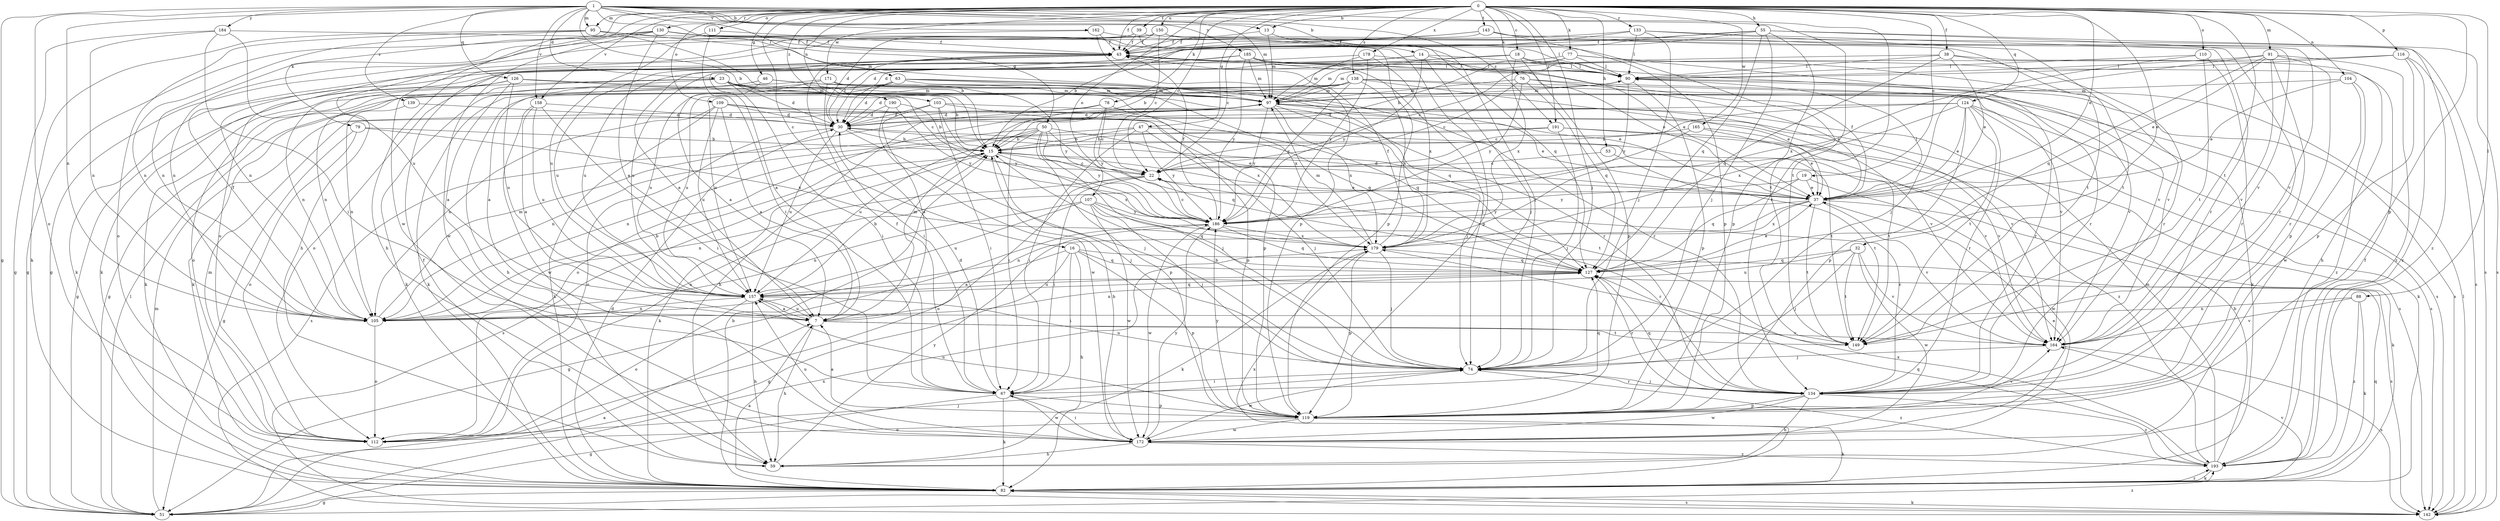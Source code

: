 strict digraph  {
0;
1;
7;
13;
14;
15;
16;
18;
19;
22;
23;
30;
32;
37;
38;
39;
43;
46;
47;
50;
51;
53;
55;
59;
63;
67;
74;
76;
77;
78;
79;
82;
88;
90;
91;
95;
97;
103;
104;
105;
107;
109;
110;
111;
112;
116;
119;
124;
126;
127;
130;
133;
134;
138;
139;
142;
143;
149;
150;
157;
158;
162;
164;
165;
171;
172;
178;
179;
184;
185;
186;
190;
191;
193;
0 -> 13  [label=b];
0 -> 16  [label=c];
0 -> 18  [label=c];
0 -> 19  [label=c];
0 -> 22  [label=c];
0 -> 32  [label=e];
0 -> 37  [label=e];
0 -> 38  [label=f];
0 -> 39  [label=f];
0 -> 43  [label=f];
0 -> 46  [label=g];
0 -> 47  [label=g];
0 -> 53  [label=h];
0 -> 55  [label=h];
0 -> 74  [label=j];
0 -> 76  [label=k];
0 -> 77  [label=k];
0 -> 78  [label=k];
0 -> 79  [label=k];
0 -> 88  [label=l];
0 -> 91  [label=m];
0 -> 95  [label=m];
0 -> 103  [label=n];
0 -> 104  [label=n];
0 -> 107  [label=o];
0 -> 109  [label=o];
0 -> 110  [label=o];
0 -> 111  [label=o];
0 -> 116  [label=p];
0 -> 119  [label=p];
0 -> 124  [label=q];
0 -> 130  [label=r];
0 -> 133  [label=r];
0 -> 138  [label=s];
0 -> 143  [label=t];
0 -> 149  [label=t];
0 -> 150  [label=u];
0 -> 158  [label=v];
0 -> 165  [label=w];
0 -> 171  [label=w];
0 -> 172  [label=w];
0 -> 178  [label=x];
0 -> 190  [label=z];
0 -> 191  [label=z];
1 -> 13  [label=b];
1 -> 14  [label=b];
1 -> 15  [label=b];
1 -> 23  [label=d];
1 -> 50  [label=g];
1 -> 51  [label=g];
1 -> 63  [label=i];
1 -> 95  [label=m];
1 -> 97  [label=m];
1 -> 105  [label=n];
1 -> 112  [label=o];
1 -> 126  [label=q];
1 -> 134  [label=r];
1 -> 139  [label=s];
1 -> 149  [label=t];
1 -> 158  [label=v];
1 -> 162  [label=v];
1 -> 184  [label=y];
1 -> 185  [label=y];
1 -> 191  [label=z];
7 -> 59  [label=h];
7 -> 97  [label=m];
7 -> 149  [label=t];
7 -> 157  [label=u];
7 -> 164  [label=v];
13 -> 43  [label=f];
13 -> 74  [label=j];
13 -> 97  [label=m];
14 -> 37  [label=e];
14 -> 74  [label=j];
14 -> 82  [label=k];
14 -> 90  [label=l];
14 -> 157  [label=u];
14 -> 186  [label=y];
15 -> 22  [label=c];
15 -> 74  [label=j];
15 -> 82  [label=k];
15 -> 142  [label=s];
15 -> 149  [label=t];
15 -> 179  [label=x];
16 -> 7  [label=a];
16 -> 51  [label=g];
16 -> 59  [label=h];
16 -> 67  [label=i];
16 -> 119  [label=p];
16 -> 127  [label=q];
16 -> 142  [label=s];
18 -> 15  [label=b];
18 -> 90  [label=l];
18 -> 97  [label=m];
18 -> 119  [label=p];
18 -> 164  [label=v];
18 -> 179  [label=x];
19 -> 37  [label=e];
19 -> 127  [label=q];
19 -> 172  [label=w];
19 -> 186  [label=y];
22 -> 37  [label=e];
22 -> 67  [label=i];
22 -> 105  [label=n];
22 -> 112  [label=o];
23 -> 15  [label=b];
23 -> 22  [label=c];
23 -> 30  [label=d];
23 -> 67  [label=i];
23 -> 82  [label=k];
23 -> 97  [label=m];
23 -> 105  [label=n];
23 -> 112  [label=o];
23 -> 119  [label=p];
30 -> 15  [label=b];
30 -> 43  [label=f];
30 -> 74  [label=j];
30 -> 112  [label=o];
30 -> 149  [label=t];
30 -> 157  [label=u];
32 -> 74  [label=j];
32 -> 127  [label=q];
32 -> 149  [label=t];
32 -> 157  [label=u];
32 -> 164  [label=v];
32 -> 172  [label=w];
37 -> 30  [label=d];
37 -> 43  [label=f];
37 -> 82  [label=k];
37 -> 90  [label=l];
37 -> 105  [label=n];
37 -> 149  [label=t];
37 -> 164  [label=v];
37 -> 179  [label=x];
37 -> 186  [label=y];
38 -> 22  [label=c];
38 -> 37  [label=e];
38 -> 59  [label=h];
38 -> 90  [label=l];
38 -> 127  [label=q];
38 -> 134  [label=r];
39 -> 30  [label=d];
39 -> 43  [label=f];
39 -> 112  [label=o];
39 -> 119  [label=p];
39 -> 142  [label=s];
43 -> 90  [label=l];
43 -> 157  [label=u];
46 -> 7  [label=a];
46 -> 51  [label=g];
46 -> 82  [label=k];
46 -> 97  [label=m];
46 -> 164  [label=v];
46 -> 186  [label=y];
47 -> 15  [label=b];
47 -> 67  [label=i];
47 -> 74  [label=j];
47 -> 105  [label=n];
47 -> 149  [label=t];
47 -> 186  [label=y];
50 -> 15  [label=b];
50 -> 37  [label=e];
50 -> 67  [label=i];
50 -> 74  [label=j];
50 -> 119  [label=p];
50 -> 127  [label=q];
50 -> 142  [label=s];
50 -> 157  [label=u];
50 -> 186  [label=y];
51 -> 7  [label=a];
51 -> 90  [label=l];
51 -> 97  [label=m];
51 -> 179  [label=x];
51 -> 193  [label=z];
53 -> 22  [label=c];
53 -> 149  [label=t];
55 -> 22  [label=c];
55 -> 43  [label=f];
55 -> 74  [label=j];
55 -> 105  [label=n];
55 -> 119  [label=p];
55 -> 127  [label=q];
55 -> 134  [label=r];
55 -> 193  [label=z];
59 -> 43  [label=f];
59 -> 186  [label=y];
63 -> 7  [label=a];
63 -> 30  [label=d];
63 -> 82  [label=k];
63 -> 97  [label=m];
63 -> 127  [label=q];
63 -> 134  [label=r];
63 -> 157  [label=u];
63 -> 179  [label=x];
67 -> 30  [label=d];
67 -> 43  [label=f];
67 -> 51  [label=g];
67 -> 82  [label=k];
67 -> 119  [label=p];
67 -> 127  [label=q];
67 -> 172  [label=w];
74 -> 15  [label=b];
74 -> 67  [label=i];
74 -> 134  [label=r];
74 -> 157  [label=u];
74 -> 172  [label=w];
74 -> 193  [label=z];
76 -> 22  [label=c];
76 -> 37  [label=e];
76 -> 97  [label=m];
76 -> 127  [label=q];
76 -> 134  [label=r];
76 -> 186  [label=y];
77 -> 7  [label=a];
77 -> 15  [label=b];
77 -> 90  [label=l];
77 -> 97  [label=m];
77 -> 134  [label=r];
77 -> 164  [label=v];
78 -> 22  [label=c];
78 -> 30  [label=d];
78 -> 59  [label=h];
78 -> 127  [label=q];
78 -> 186  [label=y];
79 -> 15  [label=b];
79 -> 51  [label=g];
79 -> 112  [label=o];
79 -> 179  [label=x];
82 -> 7  [label=a];
82 -> 15  [label=b];
82 -> 30  [label=d];
82 -> 51  [label=g];
82 -> 127  [label=q];
82 -> 142  [label=s];
82 -> 164  [label=v];
82 -> 179  [label=x];
82 -> 193  [label=z];
88 -> 82  [label=k];
88 -> 105  [label=n];
88 -> 164  [label=v];
88 -> 193  [label=z];
90 -> 97  [label=m];
90 -> 119  [label=p];
90 -> 142  [label=s];
90 -> 186  [label=y];
91 -> 37  [label=e];
91 -> 74  [label=j];
91 -> 90  [label=l];
91 -> 119  [label=p];
91 -> 127  [label=q];
91 -> 134  [label=r];
91 -> 164  [label=v];
91 -> 193  [label=z];
95 -> 15  [label=b];
95 -> 43  [label=f];
95 -> 82  [label=k];
95 -> 97  [label=m];
95 -> 105  [label=n];
95 -> 112  [label=o];
97 -> 30  [label=d];
97 -> 37  [label=e];
97 -> 74  [label=j];
97 -> 112  [label=o];
97 -> 164  [label=v];
97 -> 179  [label=x];
97 -> 186  [label=y];
103 -> 7  [label=a];
103 -> 30  [label=d];
103 -> 67  [label=i];
103 -> 119  [label=p];
103 -> 142  [label=s];
103 -> 186  [label=y];
104 -> 37  [label=e];
104 -> 97  [label=m];
104 -> 172  [label=w];
104 -> 193  [label=z];
105 -> 15  [label=b];
105 -> 43  [label=f];
105 -> 97  [label=m];
105 -> 112  [label=o];
107 -> 74  [label=j];
107 -> 105  [label=n];
107 -> 127  [label=q];
107 -> 134  [label=r];
107 -> 157  [label=u];
107 -> 172  [label=w];
107 -> 186  [label=y];
109 -> 7  [label=a];
109 -> 30  [label=d];
109 -> 82  [label=k];
109 -> 105  [label=n];
109 -> 127  [label=q];
109 -> 157  [label=u];
109 -> 164  [label=v];
109 -> 179  [label=x];
110 -> 90  [label=l];
110 -> 134  [label=r];
110 -> 149  [label=t];
110 -> 179  [label=x];
111 -> 43  [label=f];
111 -> 67  [label=i];
111 -> 157  [label=u];
112 -> 74  [label=j];
112 -> 97  [label=m];
116 -> 90  [label=l];
116 -> 119  [label=p];
116 -> 142  [label=s];
116 -> 157  [label=u];
116 -> 193  [label=z];
119 -> 7  [label=a];
119 -> 82  [label=k];
119 -> 112  [label=o];
119 -> 157  [label=u];
119 -> 164  [label=v];
119 -> 172  [label=w];
119 -> 186  [label=y];
124 -> 22  [label=c];
124 -> 30  [label=d];
124 -> 37  [label=e];
124 -> 82  [label=k];
124 -> 119  [label=p];
124 -> 134  [label=r];
124 -> 142  [label=s];
124 -> 149  [label=t];
124 -> 179  [label=x];
126 -> 7  [label=a];
126 -> 51  [label=g];
126 -> 97  [label=m];
126 -> 105  [label=n];
126 -> 134  [label=r];
126 -> 157  [label=u];
127 -> 37  [label=e];
127 -> 105  [label=n];
127 -> 134  [label=r];
127 -> 157  [label=u];
130 -> 7  [label=a];
130 -> 43  [label=f];
130 -> 51  [label=g];
130 -> 59  [label=h];
130 -> 90  [label=l];
130 -> 105  [label=n];
130 -> 127  [label=q];
130 -> 164  [label=v];
130 -> 172  [label=w];
133 -> 30  [label=d];
133 -> 43  [label=f];
133 -> 74  [label=j];
133 -> 90  [label=l];
133 -> 134  [label=r];
133 -> 149  [label=t];
134 -> 22  [label=c];
134 -> 59  [label=h];
134 -> 74  [label=j];
134 -> 119  [label=p];
134 -> 127  [label=q];
134 -> 172  [label=w];
134 -> 193  [label=z];
138 -> 30  [label=d];
138 -> 37  [label=e];
138 -> 59  [label=h];
138 -> 82  [label=k];
138 -> 97  [label=m];
138 -> 157  [label=u];
138 -> 164  [label=v];
138 -> 179  [label=x];
138 -> 186  [label=y];
139 -> 30  [label=d];
139 -> 105  [label=n];
142 -> 82  [label=k];
142 -> 90  [label=l];
143 -> 15  [label=b];
143 -> 30  [label=d];
143 -> 43  [label=f];
143 -> 119  [label=p];
143 -> 142  [label=s];
143 -> 164  [label=v];
150 -> 22  [label=c];
150 -> 43  [label=f];
150 -> 51  [label=g];
150 -> 59  [label=h];
150 -> 119  [label=p];
150 -> 149  [label=t];
157 -> 7  [label=a];
157 -> 15  [label=b];
157 -> 59  [label=h];
157 -> 105  [label=n];
157 -> 112  [label=o];
157 -> 127  [label=q];
158 -> 7  [label=a];
158 -> 30  [label=d];
158 -> 67  [label=i];
158 -> 157  [label=u];
158 -> 172  [label=w];
162 -> 43  [label=f];
162 -> 105  [label=n];
162 -> 119  [label=p];
162 -> 149  [label=t];
164 -> 74  [label=j];
164 -> 142  [label=s];
165 -> 15  [label=b];
165 -> 37  [label=e];
165 -> 112  [label=o];
165 -> 164  [label=v];
171 -> 37  [label=e];
171 -> 67  [label=i];
171 -> 82  [label=k];
171 -> 97  [label=m];
171 -> 142  [label=s];
171 -> 157  [label=u];
172 -> 15  [label=b];
172 -> 37  [label=e];
172 -> 59  [label=h];
172 -> 67  [label=i];
172 -> 157  [label=u];
172 -> 186  [label=y];
172 -> 193  [label=z];
178 -> 90  [label=l];
178 -> 97  [label=m];
178 -> 112  [label=o];
178 -> 179  [label=x];
178 -> 186  [label=y];
179 -> 43  [label=f];
179 -> 74  [label=j];
179 -> 82  [label=k];
179 -> 97  [label=m];
179 -> 119  [label=p];
179 -> 127  [label=q];
184 -> 43  [label=f];
184 -> 51  [label=g];
184 -> 67  [label=i];
184 -> 105  [label=n];
184 -> 157  [label=u];
185 -> 7  [label=a];
185 -> 37  [label=e];
185 -> 74  [label=j];
185 -> 82  [label=k];
185 -> 90  [label=l];
185 -> 97  [label=m];
185 -> 186  [label=y];
186 -> 22  [label=c];
186 -> 43  [label=f];
186 -> 51  [label=g];
186 -> 127  [label=q];
186 -> 172  [label=w];
186 -> 179  [label=x];
190 -> 15  [label=b];
190 -> 30  [label=d];
190 -> 172  [label=w];
190 -> 186  [label=y];
191 -> 15  [label=b];
191 -> 74  [label=j];
191 -> 105  [label=n];
191 -> 164  [label=v];
191 -> 193  [label=z];
193 -> 15  [label=b];
193 -> 43  [label=f];
193 -> 82  [label=k];
193 -> 97  [label=m];
193 -> 127  [label=q];
193 -> 179  [label=x];
}
